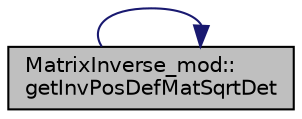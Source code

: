 digraph "MatrixInverse_mod::getInvPosDefMatSqrtDet"
{
 // LATEX_PDF_SIZE
  edge [fontname="Helvetica",fontsize="10",labelfontname="Helvetica",labelfontsize="10"];
  node [fontname="Helvetica",fontsize="10",shape=record];
  rankdir="LR";
  Node1 [label="MatrixInverse_mod::\lgetInvPosDefMatSqrtDet",height=0.2,width=0.4,color="black", fillcolor="grey75", style="filled", fontcolor="black",tooltip="Return the inverse matrix of a symmetric-positive-definite input matrix, which is given in the upper ..."];
  Node1 -> Node1 [color="midnightblue",fontsize="10",style="solid",fontname="Helvetica"];
}
